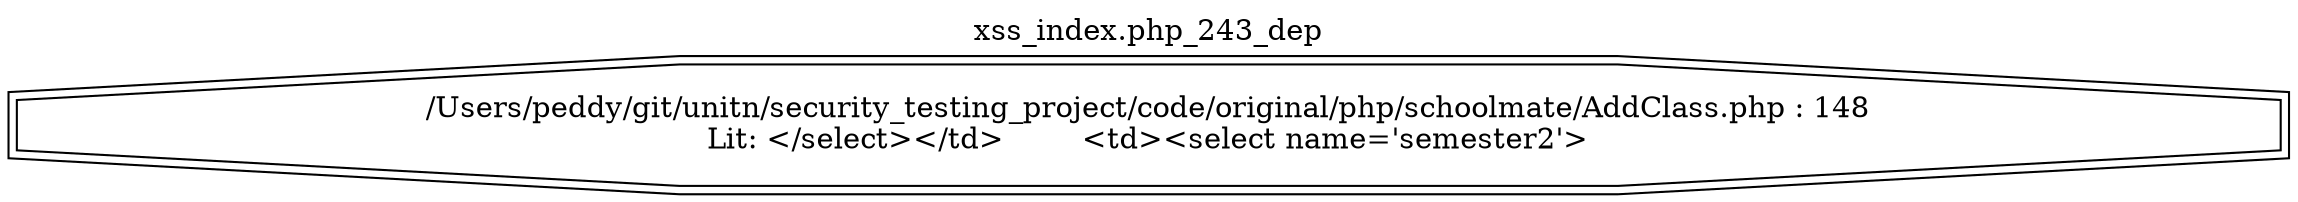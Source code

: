 digraph cfg {
  label="xss_index.php_243_dep";
  labelloc=t;
  n1 [shape=doubleoctagon, label="/Users/peddy/git/unitn/security_testing_project/code/original/php/schoolmate/AddClass.php : 148\nLit: </select></td>	<td><select name='semester2'>\n"];
}

